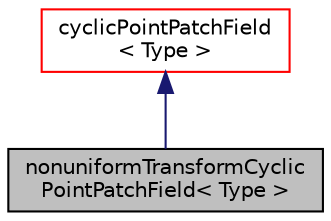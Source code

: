digraph "nonuniformTransformCyclicPointPatchField&lt; Type &gt;"
{
  bgcolor="transparent";
  edge [fontname="Helvetica",fontsize="10",labelfontname="Helvetica",labelfontsize="10"];
  node [fontname="Helvetica",fontsize="10",shape=record];
  Node0 [label="nonuniformTransformCyclic\lPointPatchField\< Type \>",height=0.2,width=0.4,color="black", fillcolor="grey75", style="filled", fontcolor="black"];
  Node1 -> Node0 [dir="back",color="midnightblue",fontsize="10",style="solid",fontname="Helvetica"];
  Node1 [label="cyclicPointPatchField\l\< Type \>",height=0.2,width=0.4,color="red",URL="$a27689.html",tooltip="Cyclic front and back plane patch field. "];
}
